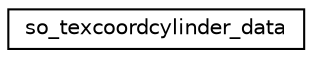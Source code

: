 digraph "Graphical Class Hierarchy"
{
 // LATEX_PDF_SIZE
  edge [fontname="Helvetica",fontsize="10",labelfontname="Helvetica",labelfontsize="10"];
  node [fontname="Helvetica",fontsize="10",shape=record];
  rankdir="LR";
  Node0 [label="so_texcoordcylinder_data",height=0.2,width=0.4,color="black", fillcolor="white", style="filled",URL="$structso__texcoordcylinder__data.html",tooltip=" "];
}
